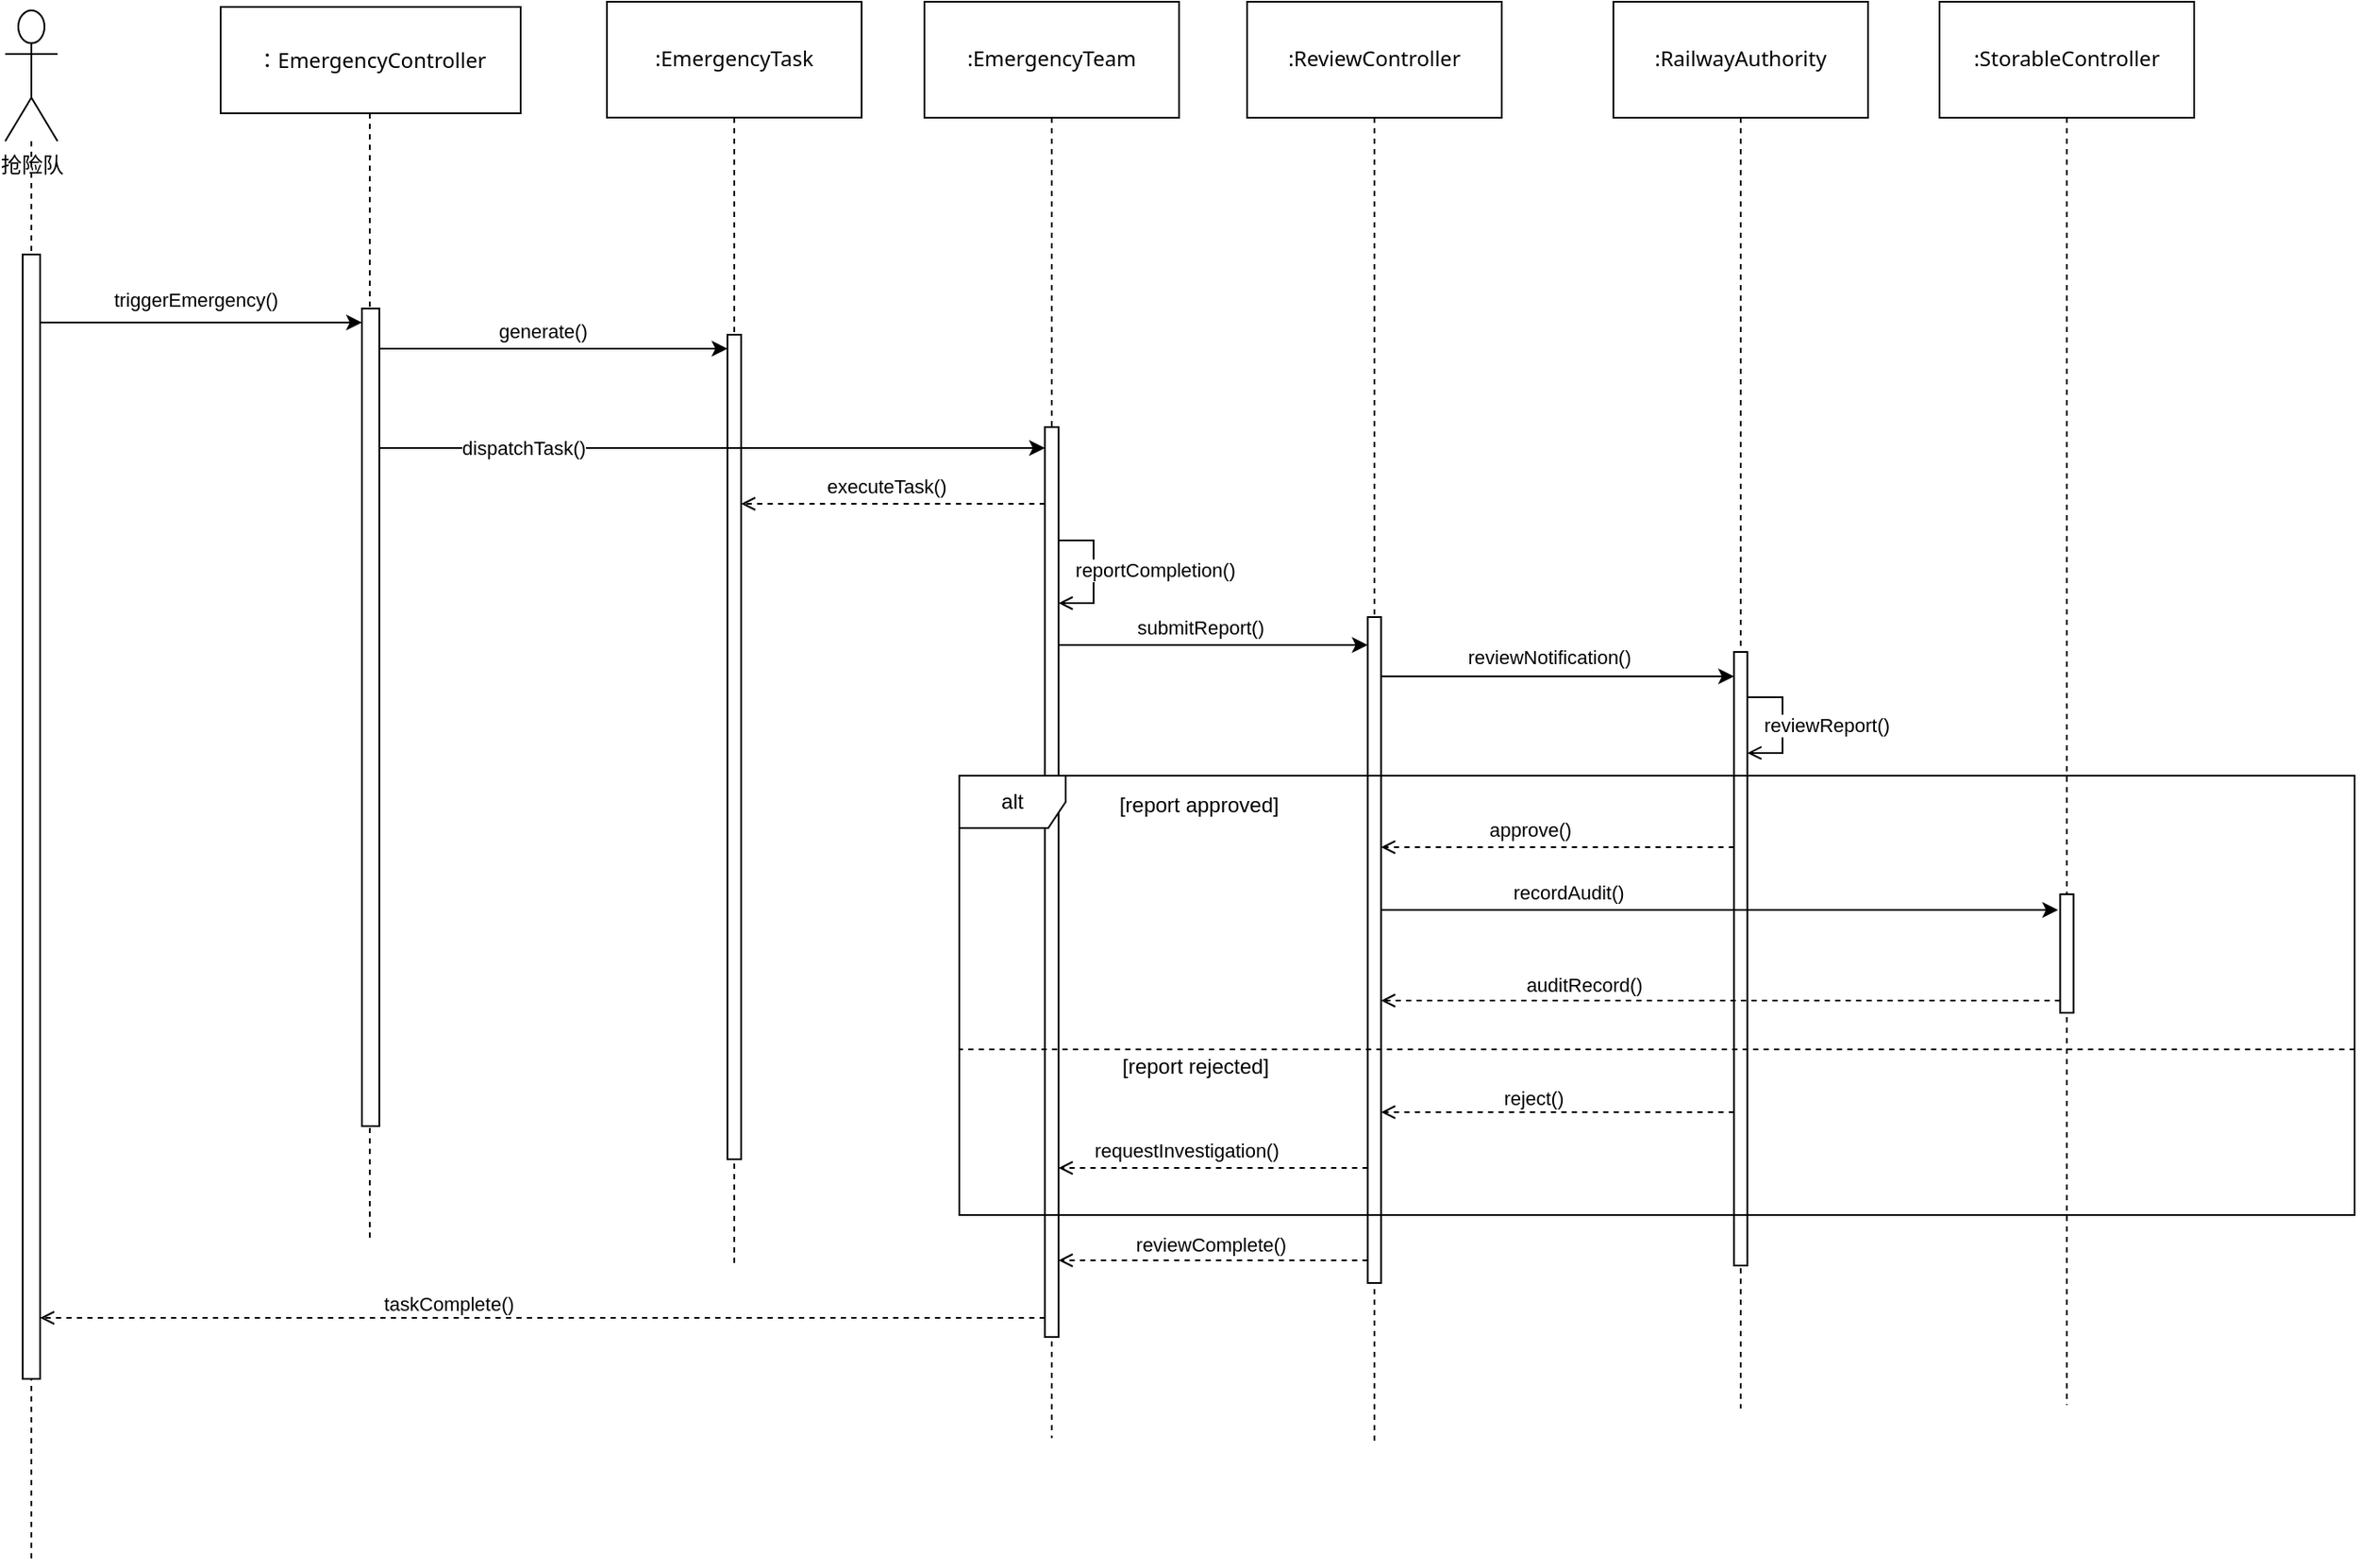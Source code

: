 <mxfile version="27.2.0">
  <diagram name="第 1 页" id="xFlkvtPawCAcZ2Zmb_b7">
    <mxGraphModel dx="1653" dy="879" grid="0" gridSize="10" guides="1" tooltips="1" connect="1" arrows="1" fold="1" page="0" pageScale="1" pageWidth="827" pageHeight="1169" math="0" shadow="0">
      <root>
        <mxCell id="0" />
        <mxCell id="1" parent="0" />
        <mxCell id="qgLrqtivK7m1MMnGs5ls-14" value="" style="group" parent="1" vertex="1" connectable="0">
          <mxGeometry x="207" y="81" width="191" height="810" as="geometry" />
        </mxCell>
        <mxCell id="qgLrqtivK7m1MMnGs5ls-12" style="edgeStyle=orthogonalEdgeStyle;rounded=0;orthogonalLoop=1;jettySize=auto;html=1;endArrow=none;endFill=0;dashed=1;" parent="qgLrqtivK7m1MMnGs5ls-14" source="qgLrqtivK7m1MMnGs5ls-3" edge="1">
          <mxGeometry relative="1" as="geometry">
            <mxPoint x="95" y="709" as="targetPoint" />
          </mxGeometry>
        </mxCell>
        <mxCell id="qgLrqtivK7m1MMnGs5ls-3" value="&lt;div style=&quot;text-align: start;&quot;&gt;&lt;span style=&quot;color: light-dark(rgb(0, 0, 0), rgb(255, 255, 255)); text-wrap-mode: nowrap; background-color: rgb(255, 255, 255);&quot;&gt;&lt;font face=&quot;ui-sans-serif, system-ui, sans-serif, Apple Color Emoji, Segoe UI Emoji, Segoe UI Symbol, Noto Color Emoji&quot;&gt;：EmergencyController&lt;/font&gt;&lt;/span&gt;&lt;/div&gt;" style="rounded=0;whiteSpace=wrap;html=1;" parent="qgLrqtivK7m1MMnGs5ls-14" vertex="1">
          <mxGeometry x="9.5" y="3" width="172" height="61" as="geometry" />
        </mxCell>
        <mxCell id="qgLrqtivK7m1MMnGs5ls-13" value="" style="html=1;points=[[0,0,0,0,5],[0,1,0,0,-5],[1,0,0,0,5],[1,1,0,0,-5]];perimeter=orthogonalPerimeter;outlineConnect=0;targetShapes=umlLifeline;portConstraint=eastwest;newEdgeStyle={&quot;curved&quot;:0,&quot;rounded&quot;:0};" parent="qgLrqtivK7m1MMnGs5ls-14" vertex="1">
          <mxGeometry x="90.5" y="176" width="10" height="469" as="geometry" />
        </mxCell>
        <mxCell id="qgLrqtivK7m1MMnGs5ls-18" value="" style="group" parent="1" vertex="1" connectable="0">
          <mxGeometry x="93" y="86" width="30" height="785" as="geometry" />
        </mxCell>
        <mxCell id="qgLrqtivK7m1MMnGs5ls-16" style="edgeStyle=orthogonalEdgeStyle;rounded=0;orthogonalLoop=1;jettySize=auto;html=1;endArrow=none;endFill=0;dashed=1;" parent="qgLrqtivK7m1MMnGs5ls-18" source="qgLrqtivK7m1MMnGs5ls-1" edge="1">
          <mxGeometry relative="1" as="geometry">
            <mxPoint x="15" y="890.853" as="targetPoint" />
          </mxGeometry>
        </mxCell>
        <mxCell id="qgLrqtivK7m1MMnGs5ls-1" value="抢险队" style="shape=umlActor;verticalLabelPosition=bottom;verticalAlign=top;html=1;outlineConnect=0;" parent="qgLrqtivK7m1MMnGs5ls-18" vertex="1">
          <mxGeometry width="30" height="74.985" as="geometry" />
        </mxCell>
        <mxCell id="qgLrqtivK7m1MMnGs5ls-10" value="" style="html=1;points=[[0,0,0,0,5],[0,1,0,0,-5],[1,0,0,0,5],[1,1,0,0,-5]];perimeter=orthogonalPerimeter;outlineConnect=0;targetShapes=umlLifeline;portConstraint=eastwest;newEdgeStyle={&quot;curved&quot;:0,&quot;rounded&quot;:0};" parent="qgLrqtivK7m1MMnGs5ls-18" vertex="1">
          <mxGeometry x="10" y="139.97" width="10" height="645.03" as="geometry" />
        </mxCell>
        <mxCell id="qgLrqtivK7m1MMnGs5ls-39" value="" style="group" parent="1" vertex="1" connectable="0">
          <mxGeometry x="620" y="81" width="146" height="766" as="geometry" />
        </mxCell>
        <mxCell id="qgLrqtivK7m1MMnGs5ls-40" style="edgeStyle=orthogonalEdgeStyle;rounded=0;orthogonalLoop=1;jettySize=auto;html=1;endArrow=none;endFill=0;dashed=1;" parent="qgLrqtivK7m1MMnGs5ls-39" source="qgLrqtivK7m1MMnGs5ls-41" edge="1">
          <mxGeometry relative="1" as="geometry">
            <mxPoint x="73" y="824" as="targetPoint" />
          </mxGeometry>
        </mxCell>
        <mxCell id="qgLrqtivK7m1MMnGs5ls-41" value="&lt;span style=&quot;font-family: ui-sans-serif, system-ui, sans-serif, &amp;quot;Apple Color Emoji&amp;quot;, &amp;quot;Segoe UI Emoji&amp;quot;, &amp;quot;Segoe UI Symbol&amp;quot;, &amp;quot;Noto Color Emoji&amp;quot;; text-align: start; text-wrap-mode: nowrap; background-color: rgb(255, 255, 255);&quot;&gt;:EmergencyTeam&lt;/span&gt;" style="rounded=0;whiteSpace=wrap;html=1;" parent="qgLrqtivK7m1MMnGs5ls-39" vertex="1">
          <mxGeometry width="146" height="66.55" as="geometry" />
        </mxCell>
        <mxCell id="qgLrqtivK7m1MMnGs5ls-43" value="" style="html=1;points=[[0,0,0,0,5],[0,1,0,0,-5],[1,0,0,0,5],[1,1,0,0,-5]];perimeter=orthogonalPerimeter;outlineConnect=0;targetShapes=umlLifeline;portConstraint=eastwest;newEdgeStyle={&quot;curved&quot;:0,&quot;rounded&quot;:0};" parent="qgLrqtivK7m1MMnGs5ls-39" vertex="1">
          <mxGeometry x="69.09" y="244" width="7.82" height="522" as="geometry" />
        </mxCell>
        <mxCell id="gtQBgWxJ8rr2tK2Lz2N0-35" style="edgeStyle=orthogonalEdgeStyle;rounded=0;orthogonalLoop=1;jettySize=auto;html=1;curved=0;endArrow=open;endFill=0;" edge="1" parent="qgLrqtivK7m1MMnGs5ls-39">
          <mxGeometry relative="1" as="geometry">
            <mxPoint x="76.91" y="309" as="sourcePoint" />
            <mxPoint x="76.91" y="345.0" as="targetPoint" />
            <Array as="points">
              <mxPoint x="97" y="309" />
            </Array>
          </mxGeometry>
        </mxCell>
        <mxCell id="gtQBgWxJ8rr2tK2Lz2N0-36" value="reportCompletion()" style="edgeLabel;html=1;align=center;verticalAlign=middle;resizable=0;points=[];" vertex="1" connectable="0" parent="gtQBgWxJ8rr2tK2Lz2N0-35">
          <mxGeometry x="-0.122" y="3" relative="1" as="geometry">
            <mxPoint x="32" y="3" as="offset" />
          </mxGeometry>
        </mxCell>
        <mxCell id="qgLrqtivK7m1MMnGs5ls-44" value="" style="group" parent="1" vertex="1" connectable="0">
          <mxGeometry x="805" y="81" width="146" height="735" as="geometry" />
        </mxCell>
        <mxCell id="qgLrqtivK7m1MMnGs5ls-45" style="edgeStyle=orthogonalEdgeStyle;rounded=0;orthogonalLoop=1;jettySize=auto;html=1;endArrow=none;endFill=0;dashed=1;" parent="qgLrqtivK7m1MMnGs5ls-44" source="qgLrqtivK7m1MMnGs5ls-46" edge="1">
          <mxGeometry relative="1" as="geometry">
            <mxPoint x="73" y="826" as="targetPoint" />
          </mxGeometry>
        </mxCell>
        <mxCell id="qgLrqtivK7m1MMnGs5ls-46" value="&lt;div style=&quot;text-align: start;&quot;&gt;&lt;span style=&quot;color: light-dark(rgb(0, 0, 0), rgb(255, 255, 255)); text-wrap-mode: nowrap; background-color: rgb(255, 255, 255);&quot;&gt;&lt;font face=&quot;ui-sans-serif, system-ui, sans-serif, Apple Color Emoji, Segoe UI Emoji, Segoe UI Symbol, Noto Color Emoji&quot;&gt;:ReviewController&lt;/font&gt;&lt;/span&gt;&lt;/div&gt;" style="rounded=0;whiteSpace=wrap;html=1;" parent="qgLrqtivK7m1MMnGs5ls-44" vertex="1">
          <mxGeometry width="146" height="66.55" as="geometry" />
        </mxCell>
        <mxCell id="qgLrqtivK7m1MMnGs5ls-48" value="" style="html=1;points=[[0,0,0,0,5],[0,1,0,0,-5],[1,0,0,0,5],[1,1,0,0,-5]];perimeter=orthogonalPerimeter;outlineConnect=0;targetShapes=umlLifeline;portConstraint=eastwest;newEdgeStyle={&quot;curved&quot;:0,&quot;rounded&quot;:0};" parent="qgLrqtivK7m1MMnGs5ls-44" vertex="1">
          <mxGeometry x="69.18" y="353" width="7.64" height="382" as="geometry" />
        </mxCell>
        <mxCell id="gtQBgWxJ8rr2tK2Lz2N0-13" value="" style="group" vertex="1" connectable="0" parent="1">
          <mxGeometry x="1015" y="81" width="146" height="725" as="geometry" />
        </mxCell>
        <mxCell id="gtQBgWxJ8rr2tK2Lz2N0-14" style="edgeStyle=orthogonalEdgeStyle;rounded=0;orthogonalLoop=1;jettySize=auto;html=1;endArrow=none;endFill=0;dashed=1;" edge="1" parent="gtQBgWxJ8rr2tK2Lz2N0-13" source="gtQBgWxJ8rr2tK2Lz2N0-15">
          <mxGeometry relative="1" as="geometry">
            <mxPoint x="73" y="807" as="targetPoint" />
          </mxGeometry>
        </mxCell>
        <mxCell id="gtQBgWxJ8rr2tK2Lz2N0-15" value="&lt;div style=&quot;text-align: start;&quot;&gt;&lt;span style=&quot;color: light-dark(rgb(0, 0, 0), rgb(255, 255, 255)); text-wrap-mode: nowrap; background-color: rgb(255, 255, 255);&quot;&gt;&lt;font face=&quot;ui-sans-serif, system-ui, sans-serif, Apple Color Emoji, Segoe UI Emoji, Segoe UI Symbol, Noto Color Emoji&quot;&gt;:RailwayAuthority&lt;/font&gt;&lt;/span&gt;&lt;/div&gt;" style="rounded=0;whiteSpace=wrap;html=1;" vertex="1" parent="gtQBgWxJ8rr2tK2Lz2N0-13">
          <mxGeometry width="146" height="66.55" as="geometry" />
        </mxCell>
        <mxCell id="gtQBgWxJ8rr2tK2Lz2N0-16" value="" style="html=1;points=[[0,0,0,0,5],[0,1,0,0,-5],[1,0,0,0,5],[1,1,0,0,-5]];perimeter=orthogonalPerimeter;outlineConnect=0;targetShapes=umlLifeline;portConstraint=eastwest;newEdgeStyle={&quot;curved&quot;:0,&quot;rounded&quot;:0};" vertex="1" parent="gtQBgWxJ8rr2tK2Lz2N0-13">
          <mxGeometry x="69.18" y="373" width="7.64" height="352" as="geometry" />
        </mxCell>
        <mxCell id="gtQBgWxJ8rr2tK2Lz2N0-41" style="edgeStyle=orthogonalEdgeStyle;rounded=0;orthogonalLoop=1;jettySize=auto;html=1;curved=0;endArrow=open;endFill=0;" edge="1" parent="gtQBgWxJ8rr2tK2Lz2N0-13">
          <mxGeometry relative="1" as="geometry">
            <mxPoint x="76.82" y="399" as="sourcePoint" />
            <mxPoint x="76.82" y="430.98" as="targetPoint" />
            <Array as="points">
              <mxPoint x="97" y="399" />
            </Array>
          </mxGeometry>
        </mxCell>
        <mxCell id="gtQBgWxJ8rr2tK2Lz2N0-42" value="reviewReport()" style="edgeLabel;html=1;align=center;verticalAlign=middle;resizable=0;points=[];" vertex="1" connectable="0" parent="gtQBgWxJ8rr2tK2Lz2N0-41">
          <mxGeometry x="-0.089" y="-2" relative="1" as="geometry">
            <mxPoint x="27" y="3" as="offset" />
          </mxGeometry>
        </mxCell>
        <mxCell id="gtQBgWxJ8rr2tK2Lz2N0-17" value="" style="group" vertex="1" connectable="0" parent="1">
          <mxGeometry x="1202" y="81" width="146" height="728" as="geometry" />
        </mxCell>
        <mxCell id="gtQBgWxJ8rr2tK2Lz2N0-18" style="edgeStyle=orthogonalEdgeStyle;rounded=0;orthogonalLoop=1;jettySize=auto;html=1;endArrow=none;endFill=0;dashed=1;" edge="1" parent="gtQBgWxJ8rr2tK2Lz2N0-17" source="gtQBgWxJ8rr2tK2Lz2N0-19">
          <mxGeometry relative="1" as="geometry">
            <mxPoint x="73" y="805" as="targetPoint" />
          </mxGeometry>
        </mxCell>
        <mxCell id="gtQBgWxJ8rr2tK2Lz2N0-19" value="&lt;div style=&quot;text-align: start;&quot;&gt;&lt;span style=&quot;color: light-dark(rgb(0, 0, 0), rgb(255, 255, 255)); text-wrap-mode: nowrap; background-color: rgb(255, 255, 255);&quot;&gt;&lt;font face=&quot;ui-sans-serif, system-ui, sans-serif, Apple Color Emoji, Segoe UI Emoji, Segoe UI Symbol, Noto Color Emoji&quot;&gt;:StorableController&lt;/font&gt;&lt;/span&gt;&lt;/div&gt;" style="rounded=0;whiteSpace=wrap;html=1;" vertex="1" parent="gtQBgWxJ8rr2tK2Lz2N0-17">
          <mxGeometry width="146" height="66.55" as="geometry" />
        </mxCell>
        <mxCell id="gtQBgWxJ8rr2tK2Lz2N0-20" value="" style="html=1;points=[[0,0,0,0,5],[0,1,0,0,-5],[1,0,0,0,5],[1,1,0,0,-5]];perimeter=orthogonalPerimeter;outlineConnect=0;targetShapes=umlLifeline;portConstraint=eastwest;newEdgeStyle={&quot;curved&quot;:0,&quot;rounded&quot;:0};" vertex="1" parent="gtQBgWxJ8rr2tK2Lz2N0-17">
          <mxGeometry x="69.18" y="512" width="7.64" height="68" as="geometry" />
        </mxCell>
        <mxCell id="gtQBgWxJ8rr2tK2Lz2N0-21" value="" style="group" vertex="1" connectable="0" parent="1">
          <mxGeometry x="438" y="81" width="146" height="664" as="geometry" />
        </mxCell>
        <mxCell id="gtQBgWxJ8rr2tK2Lz2N0-22" style="edgeStyle=orthogonalEdgeStyle;rounded=0;orthogonalLoop=1;jettySize=auto;html=1;endArrow=none;endFill=0;dashed=1;" edge="1" parent="gtQBgWxJ8rr2tK2Lz2N0-21" source="gtQBgWxJ8rr2tK2Lz2N0-23">
          <mxGeometry relative="1" as="geometry">
            <mxPoint x="73" y="724" as="targetPoint" />
          </mxGeometry>
        </mxCell>
        <mxCell id="gtQBgWxJ8rr2tK2Lz2N0-23" value="&lt;span style=&quot;font-family: ui-sans-serif, system-ui, sans-serif, &amp;quot;Apple Color Emoji&amp;quot;, &amp;quot;Segoe UI Emoji&amp;quot;, &amp;quot;Segoe UI Symbol&amp;quot;, &amp;quot;Noto Color Emoji&amp;quot;; text-align: start; text-wrap-mode: nowrap; background-color: rgb(255, 255, 255);&quot;&gt;:EmergencyTask&lt;/span&gt;" style="rounded=0;whiteSpace=wrap;html=1;" vertex="1" parent="gtQBgWxJ8rr2tK2Lz2N0-21">
          <mxGeometry width="146" height="66.45" as="geometry" />
        </mxCell>
        <mxCell id="gtQBgWxJ8rr2tK2Lz2N0-24" value="" style="html=1;points=[[0,0,0,0,5],[0,1,0,0,-5],[1,0,0,0,5],[1,1,0,0,-5]];perimeter=orthogonalPerimeter;outlineConnect=0;targetShapes=umlLifeline;portConstraint=eastwest;newEdgeStyle={&quot;curved&quot;:0,&quot;rounded&quot;:0};" vertex="1" parent="gtQBgWxJ8rr2tK2Lz2N0-21">
          <mxGeometry x="69.09" y="191" width="7.82" height="473" as="geometry" />
        </mxCell>
        <mxCell id="gtQBgWxJ8rr2tK2Lz2N0-25" style="edgeStyle=orthogonalEdgeStyle;rounded=0;orthogonalLoop=1;jettySize=auto;html=1;curved=0;" edge="1" parent="1" source="qgLrqtivK7m1MMnGs5ls-10" target="qgLrqtivK7m1MMnGs5ls-13">
          <mxGeometry relative="1" as="geometry">
            <mxPoint x="91.997" y="261.88" as="targetPoint" />
            <Array as="points">
              <mxPoint x="243" y="265" />
              <mxPoint x="243" y="265" />
            </Array>
          </mxGeometry>
        </mxCell>
        <mxCell id="gtQBgWxJ8rr2tK2Lz2N0-26" value="triggerEmergency()" style="edgeLabel;html=1;align=center;verticalAlign=middle;resizable=0;points=[];" vertex="1" connectable="0" parent="gtQBgWxJ8rr2tK2Lz2N0-25">
          <mxGeometry x="-0.041" y="-1" relative="1" as="geometry">
            <mxPoint y="-14" as="offset" />
          </mxGeometry>
        </mxCell>
        <mxCell id="gtQBgWxJ8rr2tK2Lz2N0-27" style="edgeStyle=orthogonalEdgeStyle;rounded=0;orthogonalLoop=1;jettySize=auto;html=1;curved=0;" edge="1" parent="1" source="qgLrqtivK7m1MMnGs5ls-13" target="gtQBgWxJ8rr2tK2Lz2N0-24">
          <mxGeometry relative="1" as="geometry">
            <Array as="points">
              <mxPoint x="402" y="280" />
              <mxPoint x="402" y="280" />
            </Array>
          </mxGeometry>
        </mxCell>
        <mxCell id="gtQBgWxJ8rr2tK2Lz2N0-28" value="generate()" style="edgeLabel;html=1;align=center;verticalAlign=middle;resizable=0;points=[];" vertex="1" connectable="0" parent="gtQBgWxJ8rr2tK2Lz2N0-27">
          <mxGeometry x="-0.065" y="1" relative="1" as="geometry">
            <mxPoint y="-9" as="offset" />
          </mxGeometry>
        </mxCell>
        <mxCell id="gtQBgWxJ8rr2tK2Lz2N0-29" style="edgeStyle=orthogonalEdgeStyle;rounded=0;orthogonalLoop=1;jettySize=auto;html=1;curved=0;" edge="1" parent="1" source="qgLrqtivK7m1MMnGs5ls-13" target="qgLrqtivK7m1MMnGs5ls-43">
          <mxGeometry relative="1" as="geometry">
            <Array as="points">
              <mxPoint x="502" y="337" />
              <mxPoint x="502" y="337" />
            </Array>
          </mxGeometry>
        </mxCell>
        <mxCell id="gtQBgWxJ8rr2tK2Lz2N0-30" value="dispatchTask()" style="edgeLabel;html=1;align=center;verticalAlign=middle;resizable=0;points=[];" vertex="1" connectable="0" parent="gtQBgWxJ8rr2tK2Lz2N0-29">
          <mxGeometry x="-0.571" relative="1" as="geometry">
            <mxPoint as="offset" />
          </mxGeometry>
        </mxCell>
        <mxCell id="gtQBgWxJ8rr2tK2Lz2N0-33" style="edgeStyle=orthogonalEdgeStyle;rounded=0;orthogonalLoop=1;jettySize=auto;html=1;curved=0;dashed=1;endArrow=open;endFill=0;" edge="1" parent="1" source="qgLrqtivK7m1MMnGs5ls-43" target="gtQBgWxJ8rr2tK2Lz2N0-24">
          <mxGeometry relative="1" as="geometry">
            <Array as="points">
              <mxPoint x="624" y="369" />
              <mxPoint x="624" y="369" />
            </Array>
          </mxGeometry>
        </mxCell>
        <mxCell id="gtQBgWxJ8rr2tK2Lz2N0-34" value="executeTask()" style="edgeLabel;html=1;align=center;verticalAlign=middle;resizable=0;points=[];" vertex="1" connectable="0" parent="gtQBgWxJ8rr2tK2Lz2N0-33">
          <mxGeometry x="0.036" y="-3" relative="1" as="geometry">
            <mxPoint x="-1" y="-7" as="offset" />
          </mxGeometry>
        </mxCell>
        <mxCell id="gtQBgWxJ8rr2tK2Lz2N0-37" style="edgeStyle=orthogonalEdgeStyle;rounded=0;orthogonalLoop=1;jettySize=auto;html=1;curved=0;" edge="1" parent="1" source="qgLrqtivK7m1MMnGs5ls-43" target="qgLrqtivK7m1MMnGs5ls-48">
          <mxGeometry relative="1" as="geometry">
            <Array as="points">
              <mxPoint x="791" y="450" />
              <mxPoint x="791" y="450" />
            </Array>
          </mxGeometry>
        </mxCell>
        <mxCell id="gtQBgWxJ8rr2tK2Lz2N0-38" value="submitReport()" style="edgeLabel;html=1;align=center;verticalAlign=middle;resizable=0;points=[];" vertex="1" connectable="0" parent="gtQBgWxJ8rr2tK2Lz2N0-37">
          <mxGeometry x="-0.085" y="1" relative="1" as="geometry">
            <mxPoint y="-9" as="offset" />
          </mxGeometry>
        </mxCell>
        <mxCell id="gtQBgWxJ8rr2tK2Lz2N0-39" style="edgeStyle=orthogonalEdgeStyle;rounded=0;orthogonalLoop=1;jettySize=auto;html=1;curved=0;" edge="1" parent="1" source="qgLrqtivK7m1MMnGs5ls-48" target="gtQBgWxJ8rr2tK2Lz2N0-16">
          <mxGeometry relative="1" as="geometry">
            <Array as="points">
              <mxPoint x="1036" y="468" />
              <mxPoint x="1036" y="468" />
            </Array>
          </mxGeometry>
        </mxCell>
        <mxCell id="gtQBgWxJ8rr2tK2Lz2N0-40" value="reviewNotification()" style="edgeLabel;html=1;align=center;verticalAlign=middle;resizable=0;points=[];" vertex="1" connectable="0" parent="gtQBgWxJ8rr2tK2Lz2N0-39">
          <mxGeometry x="-0.06" y="-1" relative="1" as="geometry">
            <mxPoint x="1" y="-12" as="offset" />
          </mxGeometry>
        </mxCell>
        <mxCell id="gtQBgWxJ8rr2tK2Lz2N0-55" style="edgeStyle=orthogonalEdgeStyle;rounded=0;orthogonalLoop=1;jettySize=auto;html=1;entryX=0;entryY=0.653;entryDx=0;entryDy=0;entryPerimeter=0;exitX=1;exitY=0.551;exitDx=0;exitDy=0;exitPerimeter=0;dashed=1;endArrow=none;endFill=0;" edge="1" parent="1" source="gtQBgWxJ8rr2tK2Lz2N0-44" target="gtQBgWxJ8rr2tK2Lz2N0-44">
          <mxGeometry relative="1" as="geometry">
            <mxPoint x="430.09" y="1047.06" as="sourcePoint" />
            <mxPoint x="305.0" y="876.001" as="targetPoint" />
            <Array as="points">
              <mxPoint x="1440" y="682" />
              <mxPoint x="640" y="682" />
            </Array>
          </mxGeometry>
        </mxCell>
        <mxCell id="gtQBgWxJ8rr2tK2Lz2N0-44" value="alt" style="shape=umlFrame;whiteSpace=wrap;html=1;pointerEvents=0;recursiveResize=0;container=1;collapsible=0;width=61;height=30;" vertex="1" parent="1">
          <mxGeometry x="640" y="525" width="800" height="252" as="geometry" />
        </mxCell>
        <mxCell id="gtQBgWxJ8rr2tK2Lz2N0-47" style="edgeStyle=orthogonalEdgeStyle;rounded=0;orthogonalLoop=1;jettySize=auto;html=1;curved=0;" edge="1" parent="gtQBgWxJ8rr2tK2Lz2N0-44">
          <mxGeometry relative="1" as="geometry">
            <mxPoint x="242.0" y="77" as="sourcePoint" />
            <mxPoint x="630" y="77" as="targetPoint" />
            <Array as="points">
              <mxPoint x="343.18" y="77" />
              <mxPoint x="343.18" y="77" />
            </Array>
          </mxGeometry>
        </mxCell>
        <mxCell id="gtQBgWxJ8rr2tK2Lz2N0-48" value="recordAudit()" style="edgeLabel;html=1;align=center;verticalAlign=middle;resizable=0;points=[];" vertex="1" connectable="0" parent="gtQBgWxJ8rr2tK2Lz2N0-47">
          <mxGeometry x="-0.446" y="-2" relative="1" as="geometry">
            <mxPoint x="-1" y="-12" as="offset" />
          </mxGeometry>
        </mxCell>
        <mxCell id="gtQBgWxJ8rr2tK2Lz2N0-56" value="[report approved]" style="text;html=1;align=center;verticalAlign=middle;resizable=0;points=[];autosize=1;strokeColor=none;fillColor=none;" vertex="1" parent="gtQBgWxJ8rr2tK2Lz2N0-44">
          <mxGeometry x="82" y="4" width="109" height="26" as="geometry" />
        </mxCell>
        <mxCell id="gtQBgWxJ8rr2tK2Lz2N0-57" value="[report rejected]" style="text;html=1;align=center;verticalAlign=middle;resizable=0;points=[];autosize=1;strokeColor=none;fillColor=none;" vertex="1" parent="gtQBgWxJ8rr2tK2Lz2N0-44">
          <mxGeometry x="84" y="154" width="102" height="26" as="geometry" />
        </mxCell>
        <mxCell id="gtQBgWxJ8rr2tK2Lz2N0-45" style="edgeStyle=orthogonalEdgeStyle;rounded=0;orthogonalLoop=1;jettySize=auto;html=1;curved=0;endArrow=open;endFill=0;dashed=1;" edge="1" parent="1" source="gtQBgWxJ8rr2tK2Lz2N0-16" target="qgLrqtivK7m1MMnGs5ls-48">
          <mxGeometry relative="1" as="geometry">
            <Array as="points">
              <mxPoint x="1038" y="566" />
              <mxPoint x="1038" y="566" />
            </Array>
          </mxGeometry>
        </mxCell>
        <mxCell id="gtQBgWxJ8rr2tK2Lz2N0-46" value="approve()" style="edgeLabel;html=1;align=center;verticalAlign=middle;resizable=0;points=[];" vertex="1" connectable="0" parent="gtQBgWxJ8rr2tK2Lz2N0-45">
          <mxGeometry x="0.147" relative="1" as="geometry">
            <mxPoint x="-1" y="-10" as="offset" />
          </mxGeometry>
        </mxCell>
        <mxCell id="gtQBgWxJ8rr2tK2Lz2N0-49" style="edgeStyle=orthogonalEdgeStyle;rounded=0;orthogonalLoop=1;jettySize=auto;html=1;curved=0;dashed=1;endArrow=open;endFill=0;" edge="1" parent="1" source="gtQBgWxJ8rr2tK2Lz2N0-20" target="qgLrqtivK7m1MMnGs5ls-48">
          <mxGeometry relative="1" as="geometry">
            <Array as="points">
              <mxPoint x="1243" y="654" />
              <mxPoint x="1243" y="654" />
            </Array>
          </mxGeometry>
        </mxCell>
        <mxCell id="gtQBgWxJ8rr2tK2Lz2N0-50" value="auditRecord()" style="edgeLabel;html=1;align=center;verticalAlign=middle;resizable=0;points=[];" vertex="1" connectable="0" parent="gtQBgWxJ8rr2tK2Lz2N0-49">
          <mxGeometry x="0.369" y="4" relative="1" as="geometry">
            <mxPoint x="-7" y="-13" as="offset" />
          </mxGeometry>
        </mxCell>
        <mxCell id="gtQBgWxJ8rr2tK2Lz2N0-58" style="edgeStyle=orthogonalEdgeStyle;rounded=0;orthogonalLoop=1;jettySize=auto;html=1;curved=0;dashed=1;endArrow=open;endFill=0;" edge="1" parent="1" source="gtQBgWxJ8rr2tK2Lz2N0-16" target="qgLrqtivK7m1MMnGs5ls-48">
          <mxGeometry relative="1" as="geometry">
            <Array as="points">
              <mxPoint x="1038" y="718" />
              <mxPoint x="1038" y="718" />
            </Array>
          </mxGeometry>
        </mxCell>
        <mxCell id="gtQBgWxJ8rr2tK2Lz2N0-59" value="reject()" style="edgeLabel;html=1;align=center;verticalAlign=middle;resizable=0;points=[];" vertex="1" connectable="0" parent="gtQBgWxJ8rr2tK2Lz2N0-58">
          <mxGeometry x="0.125" relative="1" as="geometry">
            <mxPoint x="-1" y="-8" as="offset" />
          </mxGeometry>
        </mxCell>
        <mxCell id="gtQBgWxJ8rr2tK2Lz2N0-60" style="edgeStyle=orthogonalEdgeStyle;rounded=0;orthogonalLoop=1;jettySize=auto;html=1;curved=0;endArrow=open;endFill=0;dashed=1;" edge="1" parent="1" source="qgLrqtivK7m1MMnGs5ls-48" target="qgLrqtivK7m1MMnGs5ls-43">
          <mxGeometry relative="1" as="geometry">
            <Array as="points">
              <mxPoint x="834" y="750" />
              <mxPoint x="834" y="750" />
            </Array>
          </mxGeometry>
        </mxCell>
        <mxCell id="gtQBgWxJ8rr2tK2Lz2N0-61" value="requestInvestigation()" style="edgeLabel;html=1;align=center;verticalAlign=middle;resizable=0;points=[];" vertex="1" connectable="0" parent="gtQBgWxJ8rr2tK2Lz2N0-60">
          <mxGeometry x="0.23" y="3" relative="1" as="geometry">
            <mxPoint x="5" y="-13" as="offset" />
          </mxGeometry>
        </mxCell>
        <mxCell id="gtQBgWxJ8rr2tK2Lz2N0-62" style="edgeStyle=orthogonalEdgeStyle;rounded=0;orthogonalLoop=1;jettySize=auto;html=1;curved=0;endArrow=open;endFill=0;dashed=1;" edge="1" parent="1" source="qgLrqtivK7m1MMnGs5ls-48" target="qgLrqtivK7m1MMnGs5ls-43">
          <mxGeometry relative="1" as="geometry">
            <Array as="points">
              <mxPoint x="854" y="803" />
              <mxPoint x="854" y="803" />
            </Array>
          </mxGeometry>
        </mxCell>
        <mxCell id="gtQBgWxJ8rr2tK2Lz2N0-63" value="reviewComplete()" style="edgeLabel;html=1;align=center;verticalAlign=middle;resizable=0;points=[];" vertex="1" connectable="0" parent="gtQBgWxJ8rr2tK2Lz2N0-62">
          <mxGeometry x="0.013" relative="1" as="geometry">
            <mxPoint y="-9" as="offset" />
          </mxGeometry>
        </mxCell>
        <mxCell id="gtQBgWxJ8rr2tK2Lz2N0-64" style="edgeStyle=orthogonalEdgeStyle;rounded=0;orthogonalLoop=1;jettySize=auto;html=1;curved=0;dashed=1;endArrow=open;endFill=0;" edge="1" parent="1" source="qgLrqtivK7m1MMnGs5ls-43" target="qgLrqtivK7m1MMnGs5ls-10">
          <mxGeometry relative="1" as="geometry">
            <Array as="points">
              <mxPoint x="360" y="836" />
              <mxPoint x="360" y="836" />
            </Array>
          </mxGeometry>
        </mxCell>
        <mxCell id="gtQBgWxJ8rr2tK2Lz2N0-65" value="taskComplete()" style="edgeLabel;html=1;align=center;verticalAlign=middle;resizable=0;points=[];" vertex="1" connectable="0" parent="gtQBgWxJ8rr2tK2Lz2N0-64">
          <mxGeometry x="0.183" y="-2" relative="1" as="geometry">
            <mxPoint x="-1" y="-6" as="offset" />
          </mxGeometry>
        </mxCell>
      </root>
    </mxGraphModel>
  </diagram>
</mxfile>
